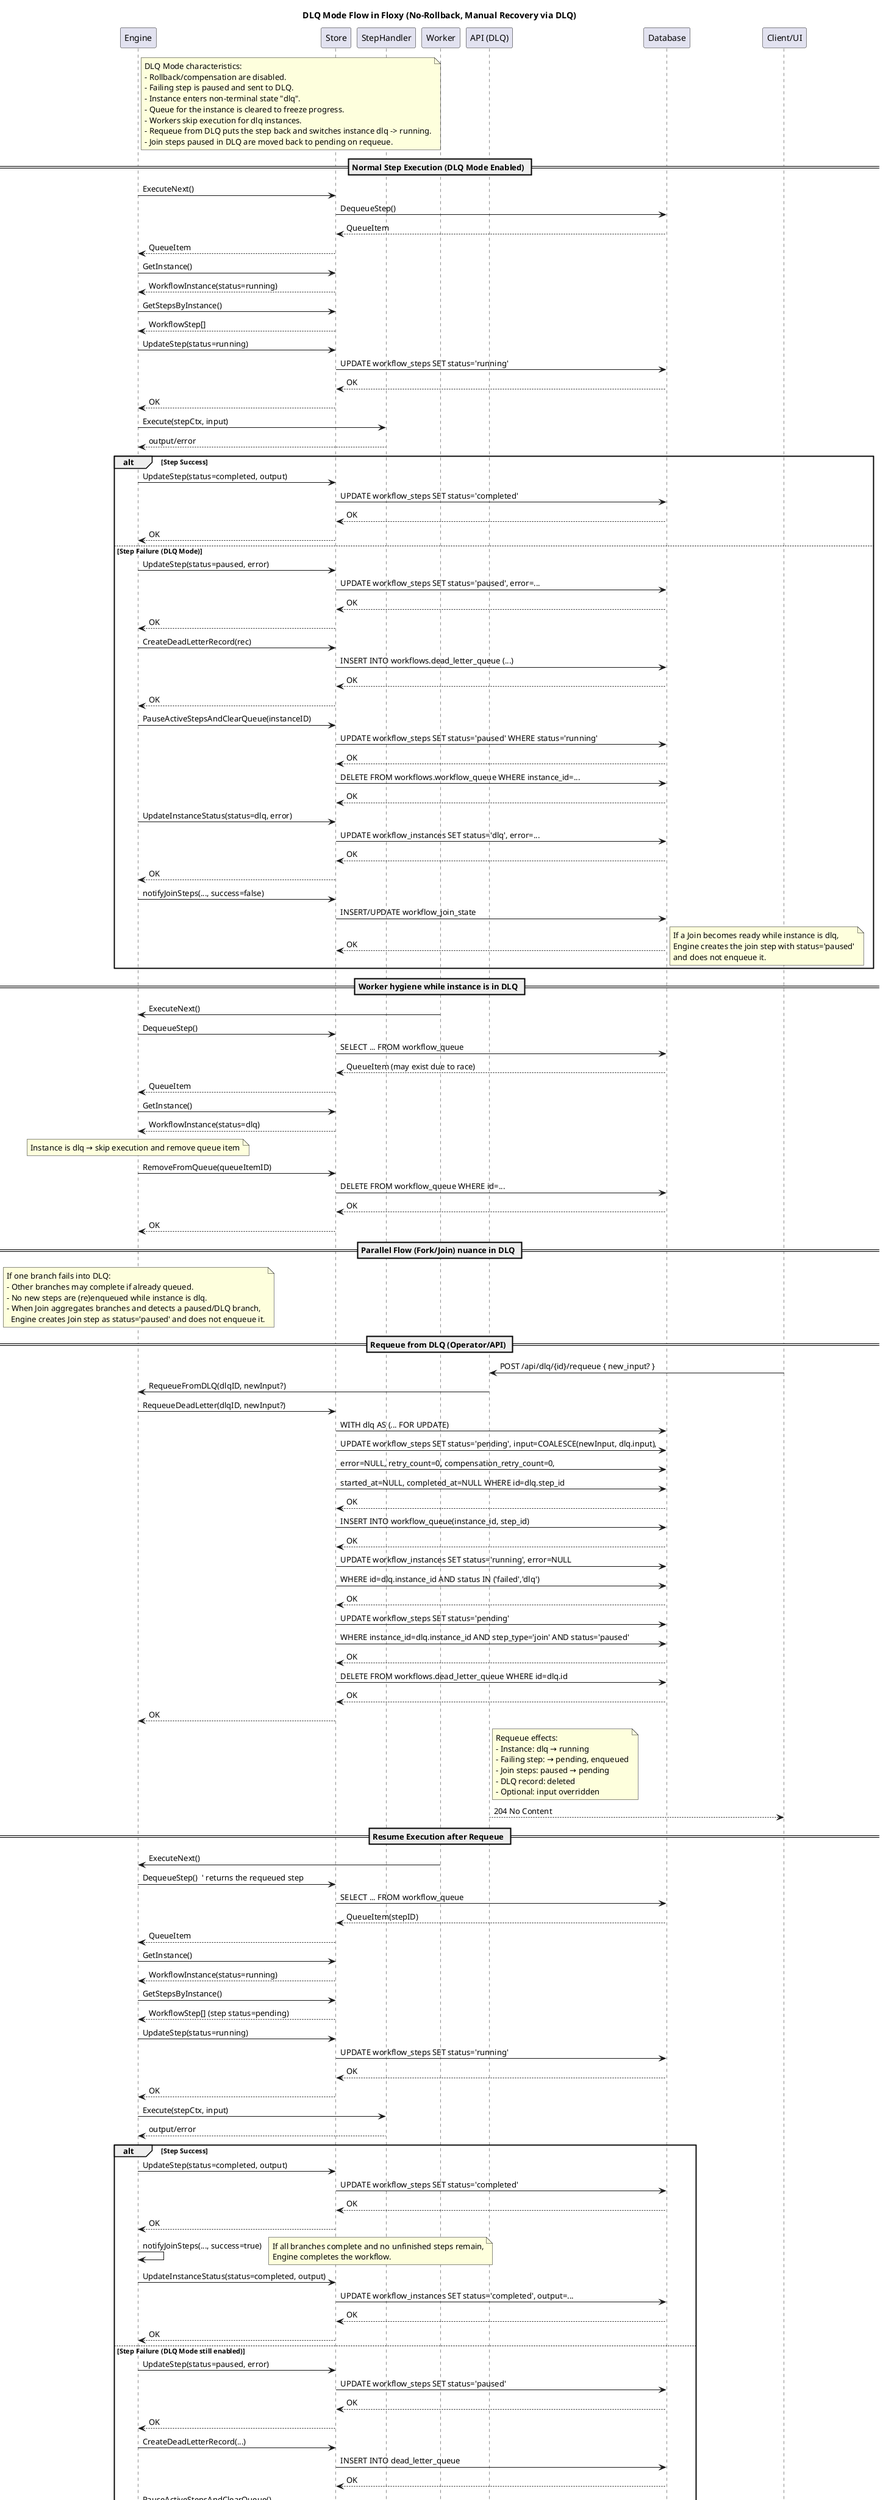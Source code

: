 @startuml DLQ Mode Sequence

' Title and context
title DLQ Mode Flow in Floxy (No-Rollback, Manual Recovery via DLQ)

' Participants (mirror naming style from saga_seq)
participant "Engine" as E
participant "Store" as S
participant "StepHandler" as H
participant "Worker" as W
participant "API (DLQ)" as API
participant "Database" as DB
participant "Client/UI" as C

' Legend
note right of E
DLQ Mode characteristics:
- Rollback/compensation are disabled.
- Failing step is paused and sent to DLQ.
- Instance enters non-terminal state "dlq".
- Queue for the instance is cleared to freeze progress.
- Workers skip execution for dlq instances.
- Requeue from DLQ puts the step back and switches instance dlq -> running.
- Join steps paused in DLQ are moved back to pending on requeue.
end note

== Normal Step Execution (DLQ Mode Enabled) ==
E -> S: ExecuteNext()
S -> DB: DequeueStep()
DB --> S: QueueItem
S --> E: QueueItem

E -> S: GetInstance()
S --> E: WorkflowInstance(status=running)

E -> S: GetStepsByInstance()
S --> E: WorkflowStep[]

E -> S: UpdateStep(status=running)
S -> DB: UPDATE workflow_steps SET status='running'
DB --> S: OK
S --> E: OK

E -> H: Execute(stepCtx, input)
H --> E: output/error

alt Step Success
    E -> S: UpdateStep(status=completed, output)
    S -> DB: UPDATE workflow_steps SET status='completed'
    DB --> S: OK
    S --> E: OK
else Step Failure (DLQ Mode)
    ' No rollback/compensation in DLQ mode
    E -> S: UpdateStep(status=paused, error)
    S -> DB: UPDATE workflow_steps SET status='paused', error=...
    DB --> S: OK
    S --> E: OK

    E -> S: CreateDeadLetterRecord(rec)
    S -> DB: INSERT INTO workflows.dead_letter_queue (...)
    DB --> S: OK
    S --> E: OK

    ' Freeze execution for this instance
    E -> S: PauseActiveStepsAndClearQueue(instanceID)
    S -> DB: UPDATE workflow_steps SET status='paused' WHERE status='running'
    DB --> S: OK
    S -> DB: DELETE FROM workflows.workflow_queue WHERE instance_id=...
    DB --> S: OK

    E -> S: UpdateInstanceStatus(status=dlq, error)
    S -> DB: UPDATE workflow_instances SET status='dlq', error=...
    DB --> S: OK
    S --> E: OK

    ' Notify join logic; in DLQ the join step will be created as paused
    E -> S: notifyJoinSteps(..., success=false)
    S -> DB: INSERT/UPDATE workflow_join_state
    DB --> S: OK
    note right
    If a Join becomes ready while instance is dlq,
    Engine creates the join step with status='paused'
    and does not enqueue it.
    end note
end

== Worker hygiene while instance is in DLQ ==
W -> E: ExecuteNext()
E -> S: DequeueStep()
S -> DB: SELECT ... FROM workflow_queue
DB --> S: QueueItem (may exist due to race)
S --> E: QueueItem
E -> S: GetInstance()
S --> E: WorkflowInstance(status=dlq)

note over E: Instance is dlq → skip execution and remove queue item
E -> S: RemoveFromQueue(queueItemID)
S -> DB: DELETE FROM workflow_queue WHERE id=...
DB --> S: OK
S --> E: OK

== Parallel Flow (Fork/Join) nuance in DLQ ==
note over E
If one branch fails into DLQ:
- Other branches may complete if already queued.
- No new steps are (re)enqueued while instance is dlq.
- When Join aggregates branches and detects a paused/DLQ branch,
  Engine creates Join step as status='paused' and does not enqueue it.
end note

== Requeue from DLQ (Operator/API) ==
C -> API: POST /api/dlq/{id}/requeue { new_input? }
API -> E: RequeueFromDLQ(dlqID, newInput?)

E -> S: RequeueDeadLetter(dlqID, newInput?)
S -> DB: WITH dlq AS (... FOR UPDATE)
S -> DB: UPDATE workflow_steps SET status='pending', input=COALESCE(newInput, dlq.input),
S -> DB:   error=NULL, retry_count=0, compensation_retry_count=0,
S -> DB:   started_at=NULL, completed_at=NULL WHERE id=dlq.step_id
DB --> S: OK
S -> DB: INSERT INTO workflow_queue(instance_id, step_id)
DB --> S: OK
S -> DB: UPDATE workflow_instances SET status='running', error=NULL
S -> DB:   WHERE id=dlq.instance_id AND status IN ('failed','dlq')
DB --> S: OK
S -> DB: UPDATE workflow_steps SET status='pending'
S -> DB:   WHERE instance_id=dlq.instance_id AND step_type='join' AND status='paused'
DB --> S: OK
S -> DB: DELETE FROM workflows.dead_letter_queue WHERE id=dlq.id
DB --> S: OK
S --> E: OK

note right of API
Requeue effects:
- Instance: dlq → running
- Failing step: → pending, enqueued
- Join steps: paused → pending
- DLQ record: deleted
- Optional: input overridden
end note

API --> C: 204 No Content

== Resume Execution after Requeue ==
W -> E: ExecuteNext()
E -> S: DequeueStep()  ' returns the requeued step
S -> DB: SELECT ... FROM workflow_queue
DB --> S: QueueItem(stepID)
S --> E: QueueItem

E -> S: GetInstance()
S --> E: WorkflowInstance(status=running)

E -> S: GetStepsByInstance()
S --> E: WorkflowStep[] (step status=pending)

E -> S: UpdateStep(status=running)
S -> DB: UPDATE workflow_steps SET status='running'
DB --> S: OK
S --> E: OK

E -> H: Execute(stepCtx, input)
H --> E: output/error

alt Step Success
    E -> S: UpdateStep(status=completed, output)
    S -> DB: UPDATE workflow_steps SET status='completed'
    DB --> S: OK
    S --> E: OK

    E -> E: notifyJoinSteps(..., success=true)
    note right
    If all branches complete and no unfinished steps remain,
    Engine completes the workflow.
    end note
    E -> S: UpdateInstanceStatus(status=completed, output)
    S -> DB: UPDATE workflow_instances SET status='completed', output=...
    DB --> S: OK
    S --> E: OK
else Step Failure (DLQ Mode still enabled)
    ' The same DLQ process repeats: pause step, write DLQ, freeze, instance->dlq
    E -> S: UpdateStep(status=paused, error)
    S -> DB: UPDATE workflow_steps SET status='paused'
    DB --> S: OK
    S --> E: OK

    E -> S: CreateDeadLetterRecord(...)
    S -> DB: INSERT INTO dead_letter_queue
    DB --> S: OK

    E -> S: PauseActiveStepsAndClearQueue()
    S -> DB: UPDATE/DELETE (pause running steps, clear queue)
    DB --> S: OK

    E -> S: UpdateInstanceStatus(status=dlq)
    S -> DB: UPDATE workflow_instances SET status='dlq'
    DB --> S: OK
end

@enduml
